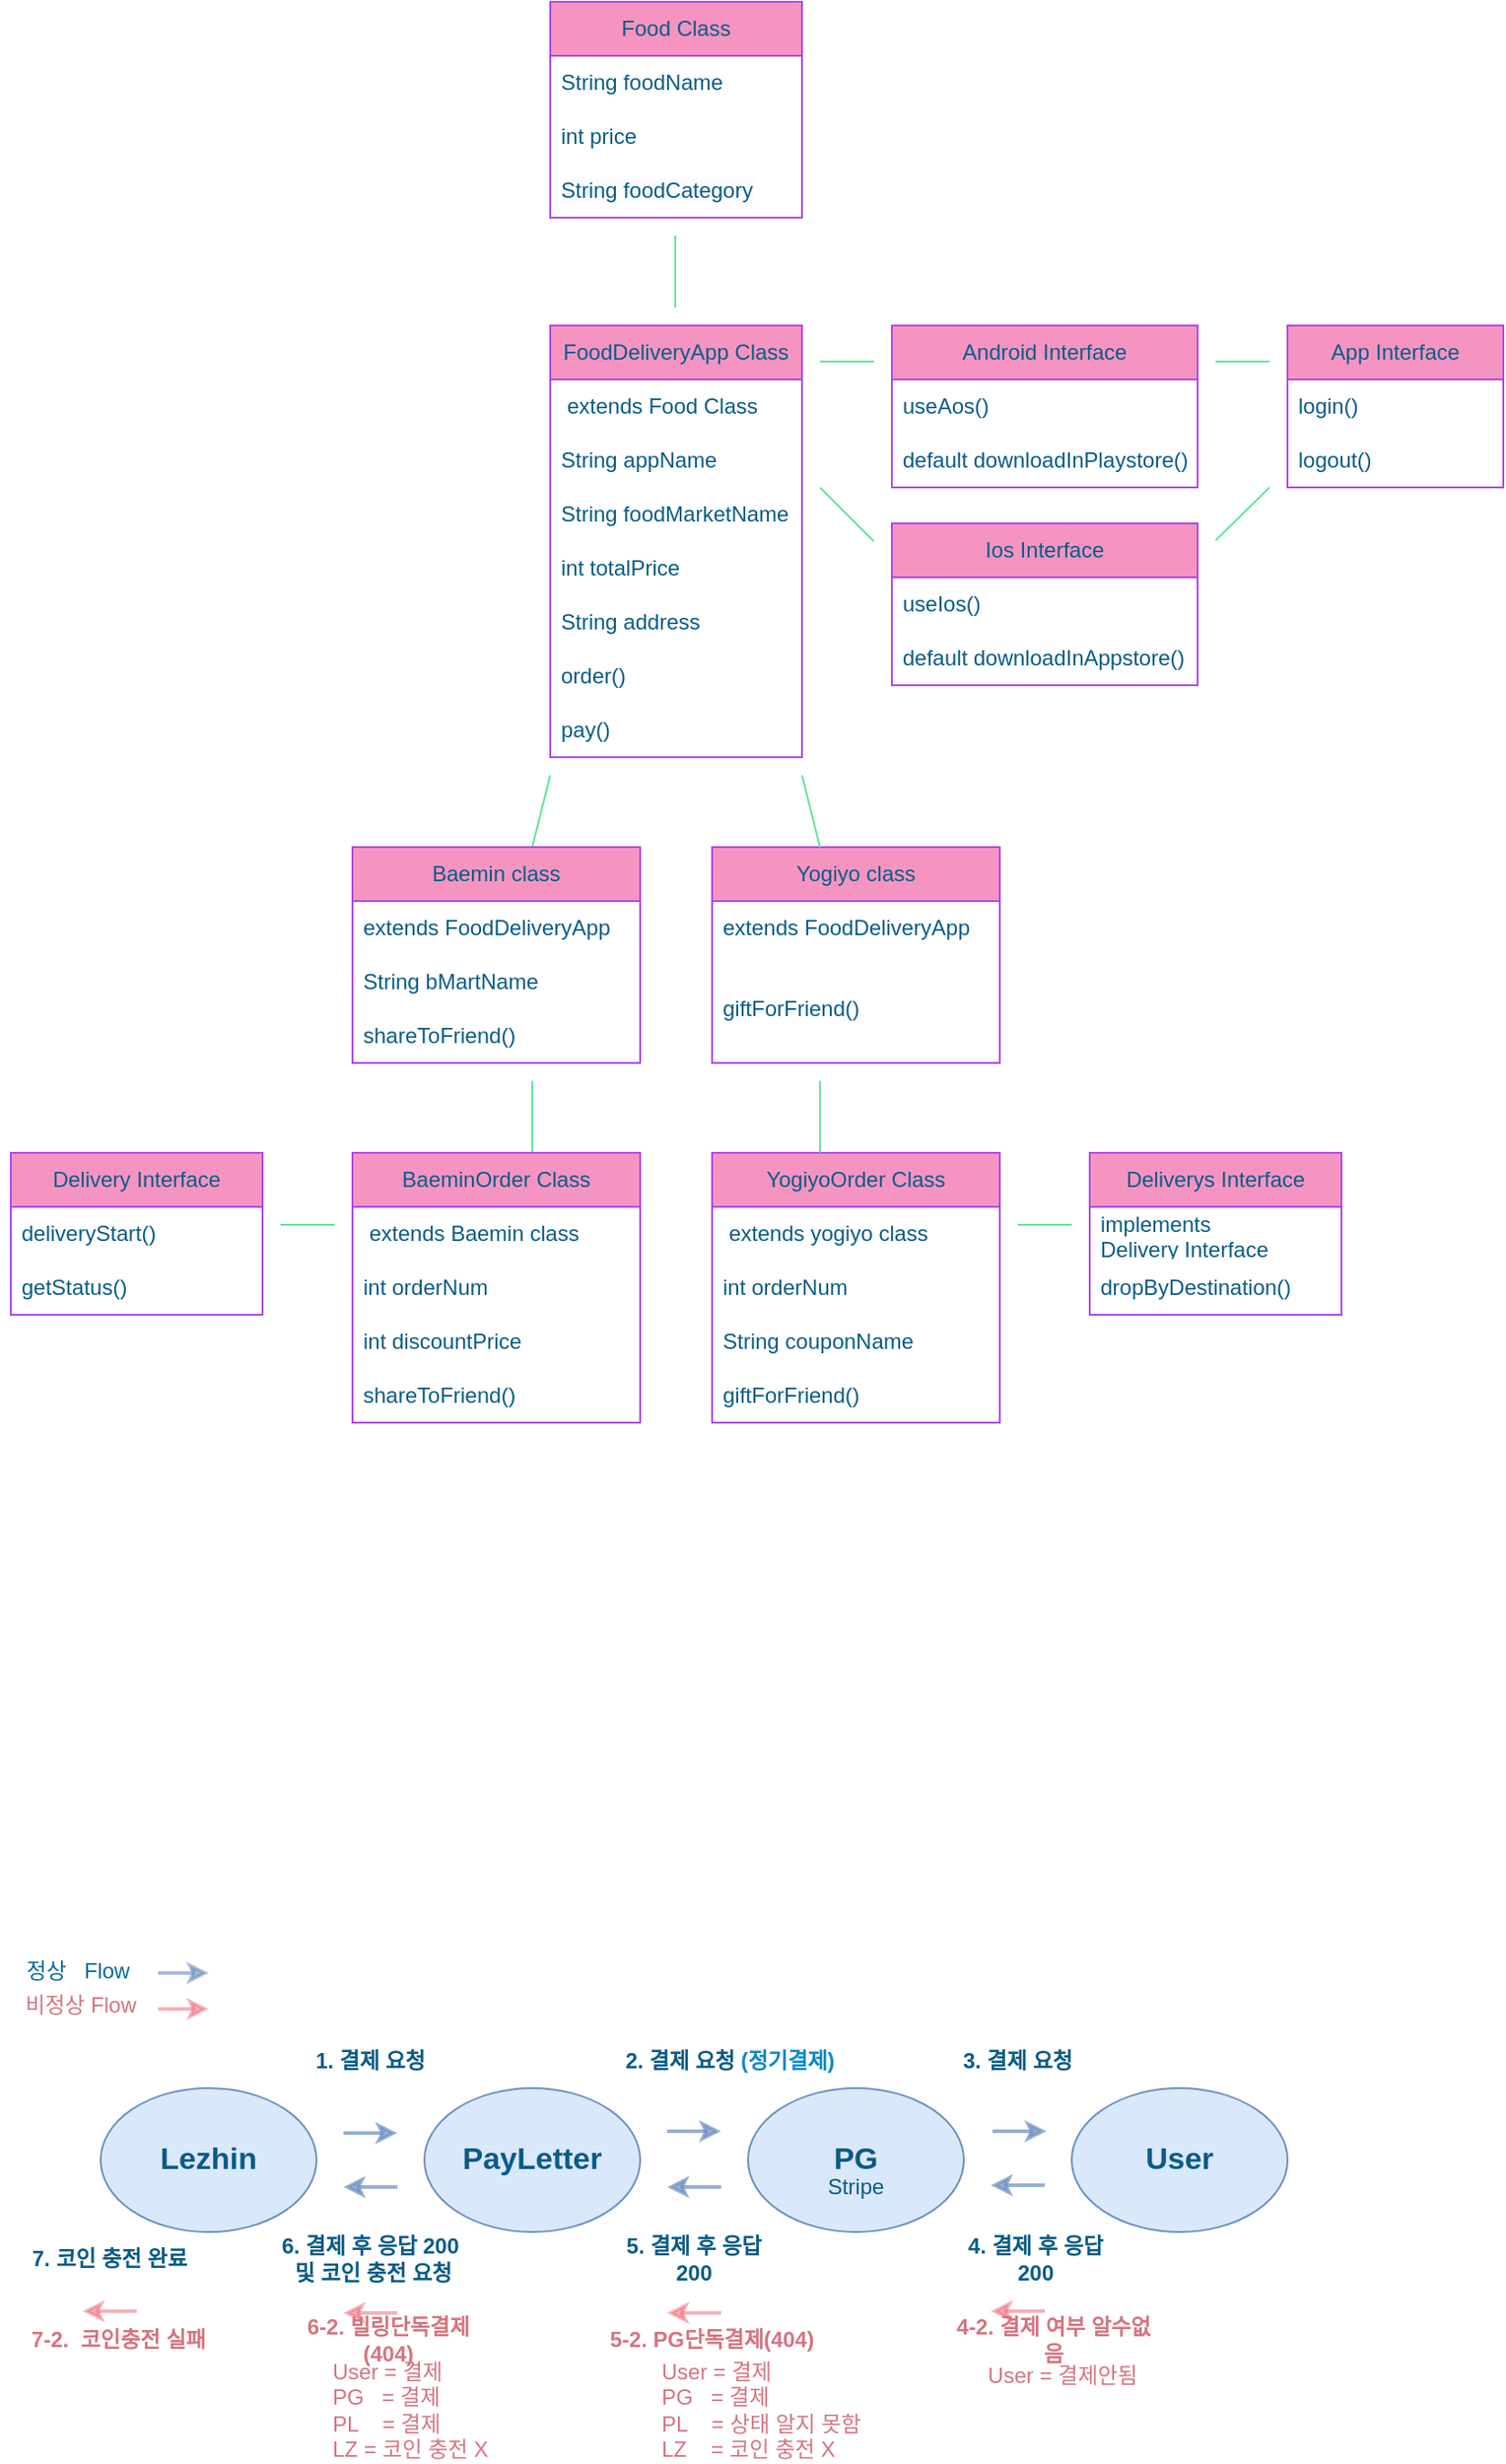 <mxfile version="21.0.2" type="github">
  <diagram name="Page-1" id="WScOeV2Ejhk9VykyoCVF">
    <mxGraphModel dx="683" dy="776" grid="1" gridSize="10" guides="1" tooltips="1" connect="1" arrows="1" fold="1" page="1" pageScale="1" pageWidth="850" pageHeight="1100" math="0" shadow="0">
      <root>
        <mxCell id="0" />
        <mxCell id="1" parent="0" />
        <mxCell id="rr9cB3aMACFyPu4Gy-Kd-2" value="FoodDeliveryApp Class" style="swimlane;fontStyle=0;childLayout=stackLayout;horizontal=1;startSize=30;horizontalStack=0;resizeParent=1;resizeParentMax=0;resizeLast=0;collapsible=1;marginBottom=0;whiteSpace=wrap;html=1;labelBackgroundColor=none;fillColor=#F694C1;strokeColor=#AF45ED;fontColor=#095C86;" parent="1" vertex="1">
          <mxGeometry x="310" y="230" width="140" height="240" as="geometry" />
        </mxCell>
        <mxCell id="joZzWSgwHfy0nrbN5NFJ-36" value="&lt;span style=&quot;white-space: pre;&quot;&gt;	extends Food Class&lt;/span&gt;" style="text;strokeColor=none;fillColor=none;align=left;verticalAlign=middle;spacingLeft=4;spacingRight=4;overflow=hidden;points=[[0,0.5],[1,0.5]];portConstraint=eastwest;rotatable=0;whiteSpace=wrap;html=1;labelBackgroundColor=none;fontColor=#095C86;" vertex="1" parent="rr9cB3aMACFyPu4Gy-Kd-2">
          <mxGeometry y="30" width="140" height="30" as="geometry" />
        </mxCell>
        <mxCell id="rr9cB3aMACFyPu4Gy-Kd-3" value="String appName" style="text;strokeColor=none;fillColor=none;align=left;verticalAlign=middle;spacingLeft=4;spacingRight=4;overflow=hidden;points=[[0,0.5],[1,0.5]];portConstraint=eastwest;rotatable=0;whiteSpace=wrap;html=1;labelBackgroundColor=none;fontColor=#095C86;" parent="rr9cB3aMACFyPu4Gy-Kd-2" vertex="1">
          <mxGeometry y="60" width="140" height="30" as="geometry" />
        </mxCell>
        <mxCell id="joZzWSgwHfy0nrbN5NFJ-45" value="String foodMarketName" style="text;strokeColor=none;fillColor=none;align=left;verticalAlign=middle;spacingLeft=4;spacingRight=4;overflow=hidden;points=[[0,0.5],[1,0.5]];portConstraint=eastwest;rotatable=0;whiteSpace=wrap;html=1;labelBackgroundColor=none;fontColor=#095C86;" vertex="1" parent="rr9cB3aMACFyPu4Gy-Kd-2">
          <mxGeometry y="90" width="140" height="30" as="geometry" />
        </mxCell>
        <mxCell id="joZzWSgwHfy0nrbN5NFJ-24" value="int totalPrice" style="text;strokeColor=none;fillColor=none;align=left;verticalAlign=middle;spacingLeft=4;spacingRight=4;overflow=hidden;points=[[0,0.5],[1,0.5]];portConstraint=eastwest;rotatable=0;whiteSpace=wrap;html=1;labelBackgroundColor=none;fontColor=#095C86;" vertex="1" parent="rr9cB3aMACFyPu4Gy-Kd-2">
          <mxGeometry y="120" width="140" height="30" as="geometry" />
        </mxCell>
        <mxCell id="joZzWSgwHfy0nrbN5NFJ-48" value="String address" style="text;strokeColor=none;fillColor=none;align=left;verticalAlign=middle;spacingLeft=4;spacingRight=4;overflow=hidden;points=[[0,0.5],[1,0.5]];portConstraint=eastwest;rotatable=0;whiteSpace=wrap;html=1;labelBackgroundColor=none;fontColor=#095C86;" vertex="1" parent="rr9cB3aMACFyPu4Gy-Kd-2">
          <mxGeometry y="150" width="140" height="30" as="geometry" />
        </mxCell>
        <mxCell id="rr9cB3aMACFyPu4Gy-Kd-7" value="order()" style="text;strokeColor=none;fillColor=none;align=left;verticalAlign=middle;spacingLeft=4;spacingRight=4;overflow=hidden;points=[[0,0.5],[1,0.5]];portConstraint=eastwest;rotatable=0;whiteSpace=wrap;html=1;labelBackgroundColor=none;fontColor=#095C86;" parent="rr9cB3aMACFyPu4Gy-Kd-2" vertex="1">
          <mxGeometry y="180" width="140" height="30" as="geometry" />
        </mxCell>
        <mxCell id="joZzWSgwHfy0nrbN5NFJ-23" value="pay()" style="text;strokeColor=none;fillColor=none;align=left;verticalAlign=middle;spacingLeft=4;spacingRight=4;overflow=hidden;points=[[0,0.5],[1,0.5]];portConstraint=eastwest;rotatable=0;whiteSpace=wrap;html=1;labelBackgroundColor=none;fontColor=#095C86;" vertex="1" parent="rr9cB3aMACFyPu4Gy-Kd-2">
          <mxGeometry y="210" width="140" height="30" as="geometry" />
        </mxCell>
        <mxCell id="rr9cB3aMACFyPu4Gy-Kd-20" value="" style="endArrow=none;html=1;rounded=0;labelBackgroundColor=none;strokeColor=#60E696;fontColor=default;" parent="1" edge="1">
          <mxGeometry width="50" height="50" relative="1" as="geometry">
            <mxPoint x="680" y="250" as="sourcePoint" />
            <mxPoint x="710" y="250" as="targetPoint" />
          </mxGeometry>
        </mxCell>
        <mxCell id="rr9cB3aMACFyPu4Gy-Kd-21" value="App Interface" style="swimlane;fontStyle=0;childLayout=stackLayout;horizontal=1;startSize=30;horizontalStack=0;resizeParent=1;resizeParentMax=0;resizeLast=0;collapsible=1;marginBottom=0;whiteSpace=wrap;html=1;labelBackgroundColor=none;fillColor=#F694C1;strokeColor=#AF45ED;fontColor=#095C86;" parent="1" vertex="1">
          <mxGeometry x="720" y="230" width="120" height="90" as="geometry" />
        </mxCell>
        <mxCell id="joZzWSgwHfy0nrbN5NFJ-18" value="login()" style="text;strokeColor=none;fillColor=none;align=left;verticalAlign=middle;spacingLeft=4;spacingRight=4;overflow=hidden;points=[[0,0.5],[1,0.5]];portConstraint=eastwest;rotatable=0;whiteSpace=wrap;html=1;labelBackgroundColor=none;fontColor=#095C86;" vertex="1" parent="rr9cB3aMACFyPu4Gy-Kd-21">
          <mxGeometry y="30" width="120" height="30" as="geometry" />
        </mxCell>
        <mxCell id="joZzWSgwHfy0nrbN5NFJ-17" value="logout()" style="text;strokeColor=none;fillColor=none;align=left;verticalAlign=middle;spacingLeft=4;spacingRight=4;overflow=hidden;points=[[0,0.5],[1,0.5]];portConstraint=eastwest;rotatable=0;whiteSpace=wrap;html=1;labelBackgroundColor=none;fontColor=#095C86;" vertex="1" parent="rr9cB3aMACFyPu4Gy-Kd-21">
          <mxGeometry y="60" width="120" height="30" as="geometry" />
        </mxCell>
        <mxCell id="rr9cB3aMACFyPu4Gy-Kd-24" value="" style="endArrow=none;html=1;rounded=0;labelBackgroundColor=none;strokeColor=#60E696;fontColor=default;" parent="1" edge="1">
          <mxGeometry width="50" height="50" relative="1" as="geometry">
            <mxPoint x="570" y="730" as="sourcePoint" />
            <mxPoint x="600" y="730" as="targetPoint" />
          </mxGeometry>
        </mxCell>
        <mxCell id="rr9cB3aMACFyPu4Gy-Kd-38" value="" style="endArrow=none;html=1;rounded=0;startArrow=none;labelBackgroundColor=none;strokeColor=#60E696;fontColor=default;" parent="1" source="rr9cB3aMACFyPu4Gy-Kd-39" edge="1">
          <mxGeometry width="50" height="50" relative="1" as="geometry">
            <mxPoint x="310" y="650" as="sourcePoint" />
            <mxPoint x="270" y="690" as="targetPoint" />
          </mxGeometry>
        </mxCell>
        <mxCell id="rr9cB3aMACFyPu4Gy-Kd-50" value="" style="endArrow=none;html=1;rounded=0;labelBackgroundColor=none;strokeColor=#60E696;fontColor=default;" parent="1" edge="1">
          <mxGeometry width="50" height="50" relative="1" as="geometry">
            <mxPoint x="300" y="650" as="sourcePoint" />
            <mxPoint x="300" y="690" as="targetPoint" />
          </mxGeometry>
        </mxCell>
        <mxCell id="rr9cB3aMACFyPu4Gy-Kd-39" value="BaeminOrder Class" style="swimlane;fontStyle=0;childLayout=stackLayout;horizontal=1;startSize=30;horizontalStack=0;resizeParent=1;resizeParentMax=0;resizeLast=0;collapsible=1;marginBottom=0;whiteSpace=wrap;html=1;labelBackgroundColor=none;fillColor=#F694C1;strokeColor=#AF45ED;fontColor=#095C86;" parent="1" vertex="1">
          <mxGeometry x="200" y="690" width="160" height="150" as="geometry" />
        </mxCell>
        <mxCell id="rr9cB3aMACFyPu4Gy-Kd-40" value="&lt;span style=&quot;&quot;&gt;	&lt;span style=&quot;&quot;&gt;&lt;span style=&quot;white-space: pre;&quot;&gt;	&lt;/span&gt;extends Baemin class&lt;/span&gt;&lt;/span&gt;" style="text;strokeColor=none;fillColor=none;align=left;verticalAlign=middle;spacingLeft=4;spacingRight=4;overflow=hidden;points=[[0,0.5],[1,0.5]];portConstraint=eastwest;rotatable=0;whiteSpace=wrap;html=1;labelBackgroundColor=none;fontColor=#095C86;" parent="rr9cB3aMACFyPu4Gy-Kd-39" vertex="1">
          <mxGeometry y="30" width="160" height="30" as="geometry" />
        </mxCell>
        <mxCell id="joZzWSgwHfy0nrbN5NFJ-73" value="int orderNum" style="text;strokeColor=none;fillColor=none;align=left;verticalAlign=middle;spacingLeft=4;spacingRight=4;overflow=hidden;points=[[0,0.5],[1,0.5]];portConstraint=eastwest;rotatable=0;whiteSpace=wrap;html=1;labelBackgroundColor=none;fontColor=#095C86;" vertex="1" parent="rr9cB3aMACFyPu4Gy-Kd-39">
          <mxGeometry y="60" width="160" height="30" as="geometry" />
        </mxCell>
        <mxCell id="joZzWSgwHfy0nrbN5NFJ-46" value="int discountPrice" style="text;strokeColor=none;fillColor=none;align=left;verticalAlign=middle;spacingLeft=4;spacingRight=4;overflow=hidden;points=[[0,0.5],[1,0.5]];portConstraint=eastwest;rotatable=0;whiteSpace=wrap;html=1;labelBackgroundColor=none;fontColor=#095C86;" vertex="1" parent="rr9cB3aMACFyPu4Gy-Kd-39">
          <mxGeometry y="90" width="160" height="30" as="geometry" />
        </mxCell>
        <mxCell id="rr9cB3aMACFyPu4Gy-Kd-43" value="shareToFriend()" style="text;strokeColor=none;fillColor=none;align=left;verticalAlign=middle;spacingLeft=4;spacingRight=4;overflow=hidden;points=[[0,0.5],[1,0.5]];portConstraint=eastwest;rotatable=0;whiteSpace=wrap;html=1;labelBackgroundColor=none;fontColor=#095C86;" parent="rr9cB3aMACFyPu4Gy-Kd-39" vertex="1">
          <mxGeometry y="120" width="160" height="30" as="geometry" />
        </mxCell>
        <mxCell id="joZzWSgwHfy0nrbN5NFJ-1" value="Delivery Interface" style="swimlane;fontStyle=0;childLayout=stackLayout;horizontal=1;startSize=30;horizontalStack=0;resizeParent=1;resizeParentMax=0;resizeLast=0;collapsible=1;marginBottom=0;whiteSpace=wrap;html=1;labelBackgroundColor=none;fillColor=#F694C1;strokeColor=#AF45ED;fontColor=#095C86;" vertex="1" parent="1">
          <mxGeometry x="10" y="690" width="140" height="90" as="geometry" />
        </mxCell>
        <mxCell id="joZzWSgwHfy0nrbN5NFJ-49" value="deliveryStart()" style="text;strokeColor=none;fillColor=none;align=left;verticalAlign=middle;spacingLeft=4;spacingRight=4;overflow=hidden;points=[[0,0.5],[1,0.5]];portConstraint=eastwest;rotatable=0;whiteSpace=wrap;html=1;labelBackgroundColor=none;fontColor=#095C86;" vertex="1" parent="joZzWSgwHfy0nrbN5NFJ-1">
          <mxGeometry y="30" width="140" height="30" as="geometry" />
        </mxCell>
        <mxCell id="joZzWSgwHfy0nrbN5NFJ-5" value="getStatus()" style="text;strokeColor=none;fillColor=none;align=left;verticalAlign=middle;spacingLeft=4;spacingRight=4;overflow=hidden;points=[[0,0.5],[1,0.5]];portConstraint=eastwest;rotatable=0;whiteSpace=wrap;html=1;labelBackgroundColor=none;fontColor=#095C86;" vertex="1" parent="joZzWSgwHfy0nrbN5NFJ-1">
          <mxGeometry y="60" width="140" height="30" as="geometry" />
        </mxCell>
        <mxCell id="joZzWSgwHfy0nrbN5NFJ-7" value="Android Interface" style="swimlane;fontStyle=0;childLayout=stackLayout;horizontal=1;startSize=30;horizontalStack=0;resizeParent=1;resizeParentMax=0;resizeLast=0;collapsible=1;marginBottom=0;whiteSpace=wrap;html=1;labelBackgroundColor=none;fillColor=#F694C1;strokeColor=#AF45ED;fontColor=#095C86;" vertex="1" parent="1">
          <mxGeometry x="500" y="230" width="170" height="90" as="geometry" />
        </mxCell>
        <mxCell id="joZzWSgwHfy0nrbN5NFJ-8" value="useAos()" style="text;strokeColor=none;fillColor=none;align=left;verticalAlign=middle;spacingLeft=4;spacingRight=4;overflow=hidden;points=[[0,0.5],[1,0.5]];portConstraint=eastwest;rotatable=0;whiteSpace=wrap;html=1;labelBackgroundColor=none;fontColor=#095C86;" vertex="1" parent="joZzWSgwHfy0nrbN5NFJ-7">
          <mxGeometry y="30" width="170" height="30" as="geometry" />
        </mxCell>
        <mxCell id="joZzWSgwHfy0nrbN5NFJ-9" value="default downloadInPlaystore()" style="text;strokeColor=none;fillColor=none;align=left;verticalAlign=middle;spacingLeft=4;spacingRight=4;overflow=hidden;points=[[0,0.5],[1,0.5]];portConstraint=eastwest;rotatable=0;whiteSpace=wrap;html=1;labelBackgroundColor=none;fontColor=#095C86;" vertex="1" parent="joZzWSgwHfy0nrbN5NFJ-7">
          <mxGeometry y="60" width="170" height="30" as="geometry" />
        </mxCell>
        <mxCell id="joZzWSgwHfy0nrbN5NFJ-10" value="" style="endArrow=none;html=1;rounded=0;labelBackgroundColor=none;strokeColor=#60E696;fontColor=default;" edge="1" parent="1">
          <mxGeometry width="50" height="50" relative="1" as="geometry">
            <mxPoint x="460" y="250" as="sourcePoint" />
            <mxPoint x="490" y="250" as="targetPoint" />
          </mxGeometry>
        </mxCell>
        <mxCell id="joZzWSgwHfy0nrbN5NFJ-11" value="Ios Interface" style="swimlane;fontStyle=0;childLayout=stackLayout;horizontal=1;startSize=30;horizontalStack=0;resizeParent=1;resizeParentMax=0;resizeLast=0;collapsible=1;marginBottom=0;whiteSpace=wrap;html=1;labelBackgroundColor=none;fillColor=#F694C1;strokeColor=#AF45ED;fontColor=#095C86;" vertex="1" parent="1">
          <mxGeometry x="500" y="340" width="170" height="90" as="geometry" />
        </mxCell>
        <mxCell id="joZzWSgwHfy0nrbN5NFJ-12" value="useIos()" style="text;strokeColor=none;fillColor=none;align=left;verticalAlign=middle;spacingLeft=4;spacingRight=4;overflow=hidden;points=[[0,0.5],[1,0.5]];portConstraint=eastwest;rotatable=0;whiteSpace=wrap;html=1;labelBackgroundColor=none;fontColor=#095C86;" vertex="1" parent="joZzWSgwHfy0nrbN5NFJ-11">
          <mxGeometry y="30" width="170" height="30" as="geometry" />
        </mxCell>
        <mxCell id="joZzWSgwHfy0nrbN5NFJ-13" value="default downloadInAppstore()" style="text;strokeColor=none;fillColor=none;align=left;verticalAlign=middle;spacingLeft=4;spacingRight=4;overflow=hidden;points=[[0,0.5],[1,0.5]];portConstraint=eastwest;rotatable=0;whiteSpace=wrap;html=1;labelBackgroundColor=none;fontColor=#095C86;" vertex="1" parent="joZzWSgwHfy0nrbN5NFJ-11">
          <mxGeometry y="60" width="170" height="30" as="geometry" />
        </mxCell>
        <mxCell id="joZzWSgwHfy0nrbN5NFJ-16" value="" style="endArrow=none;html=1;rounded=0;labelBackgroundColor=none;strokeColor=#60E696;fontColor=default;" edge="1" parent="1">
          <mxGeometry width="50" height="50" relative="1" as="geometry">
            <mxPoint x="460" y="320" as="sourcePoint" />
            <mxPoint x="490" y="350" as="targetPoint" />
          </mxGeometry>
        </mxCell>
        <mxCell id="joZzWSgwHfy0nrbN5NFJ-25" value="Food Class" style="swimlane;fontStyle=0;childLayout=stackLayout;horizontal=1;startSize=30;horizontalStack=0;resizeParent=1;resizeParentMax=0;resizeLast=0;collapsible=1;marginBottom=0;whiteSpace=wrap;html=1;labelBackgroundColor=none;fillColor=#F694C1;strokeColor=#AF45ED;fontColor=#095C86;" vertex="1" parent="1">
          <mxGeometry x="310" y="50" width="140" height="120" as="geometry" />
        </mxCell>
        <mxCell id="joZzWSgwHfy0nrbN5NFJ-26" value="String foodName" style="text;strokeColor=none;fillColor=none;align=left;verticalAlign=middle;spacingLeft=4;spacingRight=4;overflow=hidden;points=[[0,0.5],[1,0.5]];portConstraint=eastwest;rotatable=0;whiteSpace=wrap;html=1;labelBackgroundColor=none;fontColor=#095C86;" vertex="1" parent="joZzWSgwHfy0nrbN5NFJ-25">
          <mxGeometry y="30" width="140" height="30" as="geometry" />
        </mxCell>
        <mxCell id="joZzWSgwHfy0nrbN5NFJ-28" value="int price" style="text;strokeColor=none;fillColor=none;align=left;verticalAlign=middle;spacingLeft=4;spacingRight=4;overflow=hidden;points=[[0,0.5],[1,0.5]];portConstraint=eastwest;rotatable=0;whiteSpace=wrap;html=1;labelBackgroundColor=none;fontColor=#095C86;" vertex="1" parent="joZzWSgwHfy0nrbN5NFJ-25">
          <mxGeometry y="60" width="140" height="30" as="geometry" />
        </mxCell>
        <mxCell id="joZzWSgwHfy0nrbN5NFJ-32" value="&lt;span style=&quot;caret-color: rgb(9, 92, 134); color: rgb(9, 92, 134); font-family: Helvetica; font-size: 12px; font-style: normal; font-variant-caps: normal; font-weight: 400; letter-spacing: normal; text-align: left; text-indent: 0px; text-transform: none; word-spacing: 0px; -webkit-text-stroke-width: 0px; background-color: rgb(251, 251, 251); text-decoration: none; float: none; display: inline !important;&quot;&gt;String foodCategory&lt;br&gt;&lt;/span&gt;" style="text;strokeColor=none;fillColor=none;align=left;verticalAlign=middle;spacingLeft=4;spacingRight=4;overflow=hidden;points=[[0,0.5],[1,0.5]];portConstraint=eastwest;rotatable=0;whiteSpace=wrap;html=1;labelBackgroundColor=none;fontColor=#095C86;" vertex="1" parent="joZzWSgwHfy0nrbN5NFJ-25">
          <mxGeometry y="90" width="140" height="30" as="geometry" />
        </mxCell>
        <mxCell id="joZzWSgwHfy0nrbN5NFJ-34" value="" style="endArrow=none;html=1;rounded=0;labelBackgroundColor=none;strokeColor=#60E696;fontColor=default;" edge="1" parent="1">
          <mxGeometry width="50" height="50" relative="1" as="geometry">
            <mxPoint x="379.5" y="180" as="sourcePoint" />
            <mxPoint x="379.5" y="220" as="targetPoint" />
          </mxGeometry>
        </mxCell>
        <mxCell id="joZzWSgwHfy0nrbN5NFJ-38" value="YogiyoOrder Class" style="swimlane;fontStyle=0;childLayout=stackLayout;horizontal=1;startSize=30;horizontalStack=0;resizeParent=1;resizeParentMax=0;resizeLast=0;collapsible=1;marginBottom=0;whiteSpace=wrap;html=1;labelBackgroundColor=none;fillColor=#F694C1;strokeColor=#AF45ED;fontColor=#095C86;" vertex="1" parent="1">
          <mxGeometry x="400" y="690" width="160" height="150" as="geometry" />
        </mxCell>
        <mxCell id="joZzWSgwHfy0nrbN5NFJ-39" value="&lt;span style=&quot;&quot;&gt;	&lt;span style=&quot;&quot;&gt;&lt;span style=&quot;white-space: pre;&quot;&gt;	&lt;/span&gt;extends yogiyo class&lt;/span&gt;&lt;/span&gt;" style="text;strokeColor=none;fillColor=none;align=left;verticalAlign=middle;spacingLeft=4;spacingRight=4;overflow=hidden;points=[[0,0.5],[1,0.5]];portConstraint=eastwest;rotatable=0;whiteSpace=wrap;html=1;labelBackgroundColor=none;fontColor=#095C86;" vertex="1" parent="joZzWSgwHfy0nrbN5NFJ-38">
          <mxGeometry y="30" width="160" height="30" as="geometry" />
        </mxCell>
        <mxCell id="joZzWSgwHfy0nrbN5NFJ-72" value="int orderNum" style="text;strokeColor=none;fillColor=none;align=left;verticalAlign=middle;spacingLeft=4;spacingRight=4;overflow=hidden;points=[[0,0.5],[1,0.5]];portConstraint=eastwest;rotatable=0;whiteSpace=wrap;html=1;labelBackgroundColor=none;fontColor=#095C86;" vertex="1" parent="joZzWSgwHfy0nrbN5NFJ-38">
          <mxGeometry y="60" width="160" height="30" as="geometry" />
        </mxCell>
        <mxCell id="joZzWSgwHfy0nrbN5NFJ-40" value="String couponName" style="text;strokeColor=none;fillColor=none;align=left;verticalAlign=middle;spacingLeft=4;spacingRight=4;overflow=hidden;points=[[0,0.5],[1,0.5]];portConstraint=eastwest;rotatable=0;whiteSpace=wrap;html=1;labelBackgroundColor=none;fontColor=#095C86;" vertex="1" parent="joZzWSgwHfy0nrbN5NFJ-38">
          <mxGeometry y="90" width="160" height="30" as="geometry" />
        </mxCell>
        <mxCell id="joZzWSgwHfy0nrbN5NFJ-41" value="giftForFriend()" style="text;strokeColor=none;fillColor=none;align=left;verticalAlign=middle;spacingLeft=4;spacingRight=4;overflow=hidden;points=[[0,0.5],[1,0.5]];portConstraint=eastwest;rotatable=0;whiteSpace=wrap;html=1;labelBackgroundColor=none;fontColor=#095C86;" vertex="1" parent="joZzWSgwHfy0nrbN5NFJ-38">
          <mxGeometry y="120" width="160" height="30" as="geometry" />
        </mxCell>
        <mxCell id="joZzWSgwHfy0nrbN5NFJ-42" value="" style="endArrow=none;html=1;rounded=0;labelBackgroundColor=none;strokeColor=#60E696;fontColor=default;" edge="1" parent="1">
          <mxGeometry width="50" height="50" relative="1" as="geometry">
            <mxPoint x="460" y="650" as="sourcePoint" />
            <mxPoint x="460" y="690" as="targetPoint" />
          </mxGeometry>
        </mxCell>
        <mxCell id="joZzWSgwHfy0nrbN5NFJ-47" value="" style="endArrow=none;html=1;rounded=0;labelBackgroundColor=none;strokeColor=#60E696;fontColor=default;" edge="1" parent="1">
          <mxGeometry width="50" height="50" relative="1" as="geometry">
            <mxPoint x="160" y="730" as="sourcePoint" />
            <mxPoint x="190" y="730" as="targetPoint" />
            <Array as="points">
              <mxPoint x="190" y="730" />
            </Array>
          </mxGeometry>
        </mxCell>
        <mxCell id="joZzWSgwHfy0nrbN5NFJ-51" value="Deliverys Interface" style="swimlane;fontStyle=0;childLayout=stackLayout;horizontal=1;startSize=30;horizontalStack=0;resizeParent=1;resizeParentMax=0;resizeLast=0;collapsible=1;marginBottom=0;whiteSpace=wrap;html=1;labelBackgroundColor=none;fillColor=#F694C1;strokeColor=#AF45ED;fontColor=#095C86;" vertex="1" parent="1">
          <mxGeometry x="610" y="690" width="140" height="90" as="geometry" />
        </mxCell>
        <mxCell id="joZzWSgwHfy0nrbN5NFJ-54" value="implements&amp;nbsp;&lt;br&gt;Delivery Interface" style="text;strokeColor=none;fillColor=none;align=left;verticalAlign=middle;spacingLeft=4;spacingRight=4;overflow=hidden;points=[[0,0.5],[1,0.5]];portConstraint=eastwest;rotatable=0;whiteSpace=wrap;html=1;labelBackgroundColor=none;fontColor=#095C86;" vertex="1" parent="joZzWSgwHfy0nrbN5NFJ-51">
          <mxGeometry y="30" width="140" height="30" as="geometry" />
        </mxCell>
        <mxCell id="joZzWSgwHfy0nrbN5NFJ-55" value="dropByDestination()" style="text;strokeColor=none;fillColor=none;align=left;verticalAlign=middle;spacingLeft=4;spacingRight=4;overflow=hidden;points=[[0,0.5],[1,0.5]];portConstraint=eastwest;rotatable=0;whiteSpace=wrap;html=1;labelBackgroundColor=none;fontColor=#095C86;" vertex="1" parent="joZzWSgwHfy0nrbN5NFJ-51">
          <mxGeometry y="60" width="140" height="30" as="geometry" />
        </mxCell>
        <mxCell id="joZzWSgwHfy0nrbN5NFJ-56" value="" style="endArrow=none;html=1;rounded=0;labelBackgroundColor=none;strokeColor=#60E696;fontColor=default;" edge="1" parent="1">
          <mxGeometry width="50" height="50" relative="1" as="geometry">
            <mxPoint x="680" y="349.5" as="sourcePoint" />
            <mxPoint x="710" y="320" as="targetPoint" />
          </mxGeometry>
        </mxCell>
        <mxCell id="joZzWSgwHfy0nrbN5NFJ-57" value="" style="endArrow=none;html=1;rounded=0;startArrow=none;labelBackgroundColor=none;strokeColor=#60E696;fontColor=default;" edge="1" parent="1" source="joZzWSgwHfy0nrbN5NFJ-59">
          <mxGeometry width="50" height="50" relative="1" as="geometry">
            <mxPoint x="310" y="480" as="sourcePoint" />
            <mxPoint x="270" y="520" as="targetPoint" />
          </mxGeometry>
        </mxCell>
        <mxCell id="joZzWSgwHfy0nrbN5NFJ-58" value="" style="endArrow=none;html=1;rounded=0;labelBackgroundColor=none;strokeColor=#60E696;fontColor=default;" edge="1" parent="1">
          <mxGeometry width="50" height="50" relative="1" as="geometry">
            <mxPoint x="310" y="480" as="sourcePoint" />
            <mxPoint x="300" y="520" as="targetPoint" />
          </mxGeometry>
        </mxCell>
        <mxCell id="joZzWSgwHfy0nrbN5NFJ-59" value="Baemin class" style="swimlane;fontStyle=0;childLayout=stackLayout;horizontal=1;startSize=30;horizontalStack=0;resizeParent=1;resizeParentMax=0;resizeLast=0;collapsible=1;marginBottom=0;whiteSpace=wrap;html=1;labelBackgroundColor=none;fillColor=#F694C1;strokeColor=#AF45ED;fontColor=#095C86;" vertex="1" parent="1">
          <mxGeometry x="200" y="520" width="160" height="120" as="geometry" />
        </mxCell>
        <mxCell id="joZzWSgwHfy0nrbN5NFJ-60" value="&lt;span style=&quot;&quot;&gt;	&lt;span style=&quot;&quot;&gt;extends FoodDeliveryApp&lt;/span&gt;&lt;/span&gt;" style="text;strokeColor=none;fillColor=none;align=left;verticalAlign=middle;spacingLeft=4;spacingRight=4;overflow=hidden;points=[[0,0.5],[1,0.5]];portConstraint=eastwest;rotatable=0;whiteSpace=wrap;html=1;labelBackgroundColor=none;fontColor=#095C86;" vertex="1" parent="joZzWSgwHfy0nrbN5NFJ-59">
          <mxGeometry y="30" width="160" height="30" as="geometry" />
        </mxCell>
        <mxCell id="joZzWSgwHfy0nrbN5NFJ-61" value="String bMartName" style="text;strokeColor=none;fillColor=none;align=left;verticalAlign=middle;spacingLeft=4;spacingRight=4;overflow=hidden;points=[[0,0.5],[1,0.5]];portConstraint=eastwest;rotatable=0;whiteSpace=wrap;html=1;labelBackgroundColor=none;fontColor=#095C86;" vertex="1" parent="joZzWSgwHfy0nrbN5NFJ-59">
          <mxGeometry y="60" width="160" height="30" as="geometry" />
        </mxCell>
        <mxCell id="joZzWSgwHfy0nrbN5NFJ-71" value="shareToFriend()" style="text;strokeColor=none;fillColor=none;align=left;verticalAlign=middle;spacingLeft=4;spacingRight=4;overflow=hidden;points=[[0,0.5],[1,0.5]];portConstraint=eastwest;rotatable=0;whiteSpace=wrap;html=1;labelBackgroundColor=none;fontColor=#095C86;" vertex="1" parent="joZzWSgwHfy0nrbN5NFJ-59">
          <mxGeometry y="90" width="160" height="30" as="geometry" />
        </mxCell>
        <mxCell id="joZzWSgwHfy0nrbN5NFJ-64" value="Yogiyo class" style="swimlane;fontStyle=0;childLayout=stackLayout;horizontal=1;startSize=30;horizontalStack=0;resizeParent=1;resizeParentMax=0;resizeLast=0;collapsible=1;marginBottom=0;whiteSpace=wrap;html=1;labelBackgroundColor=none;fillColor=#F694C1;strokeColor=#AF45ED;fontColor=#095C86;" vertex="1" parent="1">
          <mxGeometry x="400" y="520" width="160" height="120" as="geometry" />
        </mxCell>
        <mxCell id="joZzWSgwHfy0nrbN5NFJ-65" value="&lt;span style=&quot;&quot;&gt;	&lt;span style=&quot;&quot;&gt;extends FoodDeliveryApp&lt;/span&gt;&lt;/span&gt;" style="text;strokeColor=none;fillColor=none;align=left;verticalAlign=middle;spacingLeft=4;spacingRight=4;overflow=hidden;points=[[0,0.5],[1,0.5]];portConstraint=eastwest;rotatable=0;whiteSpace=wrap;html=1;labelBackgroundColor=none;fontColor=#095C86;" vertex="1" parent="joZzWSgwHfy0nrbN5NFJ-64">
          <mxGeometry y="30" width="160" height="30" as="geometry" />
        </mxCell>
        <mxCell id="joZzWSgwHfy0nrbN5NFJ-67" value="giftForFriend()" style="text;strokeColor=none;fillColor=none;align=left;verticalAlign=middle;spacingLeft=4;spacingRight=4;overflow=hidden;points=[[0,0.5],[1,0.5]];portConstraint=eastwest;rotatable=0;whiteSpace=wrap;html=1;labelBackgroundColor=none;fontColor=#095C86;" vertex="1" parent="joZzWSgwHfy0nrbN5NFJ-64">
          <mxGeometry y="60" width="160" height="60" as="geometry" />
        </mxCell>
        <mxCell id="joZzWSgwHfy0nrbN5NFJ-68" value="" style="endArrow=none;html=1;rounded=0;labelBackgroundColor=none;strokeColor=#60E696;fontColor=default;" edge="1" parent="1">
          <mxGeometry width="50" height="50" relative="1" as="geometry">
            <mxPoint x="450" y="480" as="sourcePoint" />
            <mxPoint x="460" y="520" as="targetPoint" />
          </mxGeometry>
        </mxCell>
        <mxCell id="joZzWSgwHfy0nrbN5NFJ-74" value="" style="ellipse;whiteSpace=wrap;html=1;strokeColor=#6c8ebf;fillColor=#dae8fc;" vertex="1" parent="1">
          <mxGeometry x="60" y="1210" width="120" height="80" as="geometry" />
        </mxCell>
        <mxCell id="joZzWSgwHfy0nrbN5NFJ-75" value="" style="ellipse;whiteSpace=wrap;html=1;strokeColor=#6c8ebf;fillColor=#dae8fc;" vertex="1" parent="1">
          <mxGeometry x="240" y="1210" width="120" height="80" as="geometry" />
        </mxCell>
        <mxCell id="joZzWSgwHfy0nrbN5NFJ-76" value="" style="ellipse;whiteSpace=wrap;html=1;strokeColor=#6c8ebf;fillColor=#dae8fc;" vertex="1" parent="1">
          <mxGeometry x="420" y="1210" width="120" height="80" as="geometry" />
        </mxCell>
        <mxCell id="joZzWSgwHfy0nrbN5NFJ-77" value="" style="ellipse;whiteSpace=wrap;html=1;strokeColor=#6c8ebf;fillColor=#dae8fc;" vertex="1" parent="1">
          <mxGeometry x="600" y="1210" width="120" height="80" as="geometry" />
        </mxCell>
        <mxCell id="joZzWSgwHfy0nrbN5NFJ-85" value="" style="endArrow=classic;html=1;rounded=0;strokeColor=#6c8ebf;fontColor=#095C86;fillColor=#dae8fc;strokeWidth=2;opacity=70;" edge="1" parent="1">
          <mxGeometry width="50" height="50" relative="1" as="geometry">
            <mxPoint x="225" y="1265" as="sourcePoint" />
            <mxPoint x="195" y="1265" as="targetPoint" />
          </mxGeometry>
        </mxCell>
        <mxCell id="joZzWSgwHfy0nrbN5NFJ-86" value="&lt;b style=&quot;font-size: 17px;&quot;&gt;&lt;font style=&quot;font-size: 17px;&quot;&gt;Lezhin&lt;/font&gt;&lt;/b&gt;" style="text;html=1;strokeColor=none;fillColor=none;align=center;verticalAlign=middle;whiteSpace=wrap;rounded=0;fontColor=#095C86;fontSize=17;" vertex="1" parent="1">
          <mxGeometry x="90" y="1235" width="60" height="30" as="geometry" />
        </mxCell>
        <mxCell id="joZzWSgwHfy0nrbN5NFJ-87" value="&lt;b style=&quot;font-size: 17px;&quot;&gt;&lt;font style=&quot;font-size: 17px;&quot;&gt;PayLetter&lt;/font&gt;&lt;/b&gt;" style="text;html=1;strokeColor=none;fillColor=none;align=center;verticalAlign=middle;whiteSpace=wrap;rounded=0;fontColor=#095C86;fontSize=17;" vertex="1" parent="1">
          <mxGeometry x="270" y="1235" width="60" height="30" as="geometry" />
        </mxCell>
        <mxCell id="joZzWSgwHfy0nrbN5NFJ-88" value="&lt;b&gt;PG&lt;/b&gt;" style="text;html=1;strokeColor=none;fillColor=none;align=center;verticalAlign=middle;whiteSpace=wrap;rounded=0;fontColor=#095C86;fontSize=17;" vertex="1" parent="1">
          <mxGeometry x="450" y="1235" width="60" height="30" as="geometry" />
        </mxCell>
        <mxCell id="joZzWSgwHfy0nrbN5NFJ-89" value="Stripe" style="text;html=1;strokeColor=none;fillColor=none;align=center;verticalAlign=middle;whiteSpace=wrap;rounded=0;fontColor=#095C86;" vertex="1" parent="1">
          <mxGeometry x="450" y="1250" width="60" height="30" as="geometry" />
        </mxCell>
        <mxCell id="joZzWSgwHfy0nrbN5NFJ-90" value="&lt;b style=&quot;font-size: 17px;&quot;&gt;&lt;font style=&quot;font-size: 17px;&quot;&gt;User&lt;/font&gt;&lt;/b&gt;" style="text;html=1;strokeColor=none;fillColor=none;align=center;verticalAlign=middle;whiteSpace=wrap;rounded=0;fontColor=#095C86;fontSize=17;" vertex="1" parent="1">
          <mxGeometry x="630" y="1235" width="60" height="30" as="geometry" />
        </mxCell>
        <mxCell id="joZzWSgwHfy0nrbN5NFJ-91" value="1. 결제 요청" style="text;html=1;strokeColor=none;fillColor=none;align=center;verticalAlign=middle;whiteSpace=wrap;rounded=0;fontColor=#095C86;fontStyle=1" vertex="1" parent="1">
          <mxGeometry x="170" y="1180" width="80" height="30" as="geometry" />
        </mxCell>
        <mxCell id="joZzWSgwHfy0nrbN5NFJ-92" value="2. 결제 요청 &lt;font color=&quot;#0e8ac9&quot;&gt;(정기결제)&lt;/font&gt;" style="text;html=1;strokeColor=none;fillColor=none;align=center;verticalAlign=middle;whiteSpace=wrap;rounded=0;fontColor=#095C86;fontStyle=1" vertex="1" parent="1">
          <mxGeometry x="350" y="1180" width="120" height="30" as="geometry" />
        </mxCell>
        <mxCell id="joZzWSgwHfy0nrbN5NFJ-93" value="3. 결제 요청" style="text;html=1;strokeColor=none;fillColor=none;align=center;verticalAlign=middle;whiteSpace=wrap;rounded=0;fontColor=#095C86;fontStyle=1" vertex="1" parent="1">
          <mxGeometry x="530" y="1180" width="80" height="30" as="geometry" />
        </mxCell>
        <mxCell id="joZzWSgwHfy0nrbN5NFJ-94" value="4. 결제 후 응답 200" style="text;html=1;strokeColor=none;fillColor=none;align=center;verticalAlign=middle;whiteSpace=wrap;rounded=0;fontColor=#095C86;fontStyle=1" vertex="1" parent="1">
          <mxGeometry x="530" y="1290" width="100" height="30" as="geometry" />
        </mxCell>
        <mxCell id="joZzWSgwHfy0nrbN5NFJ-95" value="5. 결제 후 응답 200" style="text;html=1;strokeColor=none;fillColor=none;align=center;verticalAlign=middle;whiteSpace=wrap;rounded=0;fontColor=#095C86;fontStyle=1" vertex="1" parent="1">
          <mxGeometry x="340" y="1290" width="100" height="30" as="geometry" />
        </mxCell>
        <mxCell id="joZzWSgwHfy0nrbN5NFJ-96" value="6. 결제 후 응답 200&lt;br&gt;&amp;nbsp;및 코인 충전 요청" style="text;html=1;strokeColor=none;fillColor=none;align=center;verticalAlign=middle;whiteSpace=wrap;rounded=0;fontColor=#095C86;fontStyle=1" vertex="1" parent="1">
          <mxGeometry x="155" y="1290" width="110" height="30" as="geometry" />
        </mxCell>
        <mxCell id="joZzWSgwHfy0nrbN5NFJ-97" value="7.&amp;nbsp;코인 충전 완료" style="text;html=1;strokeColor=none;fillColor=none;align=center;verticalAlign=middle;whiteSpace=wrap;rounded=0;fontColor=#095C86;fontStyle=1" vertex="1" parent="1">
          <mxGeometry x="10" y="1290" width="110" height="30" as="geometry" />
        </mxCell>
        <mxCell id="joZzWSgwHfy0nrbN5NFJ-101" value="4-2. 결제 여부 알수없음" style="text;html=1;strokeColor=none;fillColor=none;align=center;verticalAlign=middle;whiteSpace=wrap;rounded=0;fontColor=#D47581;fontStyle=1" vertex="1" parent="1">
          <mxGeometry x="530" y="1335" width="120" height="30" as="geometry" />
        </mxCell>
        <mxCell id="joZzWSgwHfy0nrbN5NFJ-102" value="&lt;font color=&quot;#d47581&quot;&gt;User = 결제안됨&lt;/font&gt;" style="text;html=1;strokeColor=none;fillColor=none;align=center;verticalAlign=middle;whiteSpace=wrap;rounded=0;fontColor=#095C86;" vertex="1" parent="1">
          <mxGeometry x="550" y="1355" width="90" height="30" as="geometry" />
        </mxCell>
        <mxCell id="joZzWSgwHfy0nrbN5NFJ-104" value="5-2. PG단독결제(404)" style="text;html=1;strokeColor=none;fillColor=none;align=center;verticalAlign=middle;whiteSpace=wrap;rounded=0;fontColor=#D47581;fontStyle=1" vertex="1" parent="1">
          <mxGeometry x="340" y="1335" width="120" height="30" as="geometry" />
        </mxCell>
        <mxCell id="joZzWSgwHfy0nrbN5NFJ-105" value="&lt;font color=&quot;#d47581&quot;&gt;User = 결제&lt;br&gt;PG &amp;nbsp; = 결제&lt;br&gt;PL &amp;nbsp; &amp;nbsp;= 상태 알지 못함&lt;br&gt;LZ &amp;nbsp; &amp;nbsp;= 코인 충전 X&lt;br&gt;&lt;/font&gt;" style="text;html=1;strokeColor=none;fillColor=none;align=left;verticalAlign=middle;whiteSpace=wrap;rounded=0;fontColor=#095C86;" vertex="1" parent="1">
          <mxGeometry x="370" y="1374" width="130" height="30" as="geometry" />
        </mxCell>
        <mxCell id="joZzWSgwHfy0nrbN5NFJ-107" value="6-2. 빌링단독결제(404)" style="text;html=1;strokeColor=none;fillColor=none;align=center;verticalAlign=middle;whiteSpace=wrap;rounded=0;fontColor=#D47581;fontStyle=1" vertex="1" parent="1">
          <mxGeometry x="160" y="1335" width="120" height="30" as="geometry" />
        </mxCell>
        <mxCell id="joZzWSgwHfy0nrbN5NFJ-108" value="&lt;font color=&quot;#d47581&quot;&gt;User = 결제&lt;br&gt;PG &amp;nbsp; = 결제&lt;br&gt;PL &amp;nbsp; &amp;nbsp;= 결제&lt;br&gt;LZ = 코인 충전 X&lt;br&gt;&lt;/font&gt;" style="text;html=1;strokeColor=none;fillColor=none;align=left;verticalAlign=middle;whiteSpace=wrap;rounded=0;fontColor=#095C86;" vertex="1" parent="1">
          <mxGeometry x="187" y="1374" width="130" height="30" as="geometry" />
        </mxCell>
        <mxCell id="joZzWSgwHfy0nrbN5NFJ-110" value="7-2. &amp;nbsp;코인충전 실패" style="text;html=1;strokeColor=none;fillColor=none;align=center;verticalAlign=middle;whiteSpace=wrap;rounded=0;fontColor=#D47581;fontStyle=1" vertex="1" parent="1">
          <mxGeometry x="10" y="1335" width="120" height="30" as="geometry" />
        </mxCell>
        <mxCell id="joZzWSgwHfy0nrbN5NFJ-111" value="" style="endArrow=classic;html=1;rounded=0;strokeColor=#6c8ebf;fontColor=#095C86;fillColor=#dae8fc;strokeWidth=2;textOpacity=60;opacity=60;" edge="1" parent="1">
          <mxGeometry width="50" height="50" relative="1" as="geometry">
            <mxPoint x="92" y="1146" as="sourcePoint" />
            <mxPoint x="120" y="1146" as="targetPoint" />
          </mxGeometry>
        </mxCell>
        <mxCell id="joZzWSgwHfy0nrbN5NFJ-112" value="&lt;font color=&quot;#0b6999&quot;&gt;정상 &amp;nbsp; Flow&lt;/font&gt;" style="text;html=1;strokeColor=none;fillColor=none;align=center;verticalAlign=middle;whiteSpace=wrap;rounded=0;fontColor=#095C86;" vertex="1" parent="1">
          <mxGeometry x="5" y="1130" width="85" height="30" as="geometry" />
        </mxCell>
        <mxCell id="joZzWSgwHfy0nrbN5NFJ-113" value="&lt;font color=&quot;#d47581&quot;&gt;비정상 Flow&lt;/font&gt;" style="text;html=1;strokeColor=none;fillColor=none;align=center;verticalAlign=middle;whiteSpace=wrap;rounded=0;fontColor=#095C86;" vertex="1" parent="1">
          <mxGeometry x="4" y="1149" width="90" height="30" as="geometry" />
        </mxCell>
        <mxCell id="joZzWSgwHfy0nrbN5NFJ-115" value="" style="endArrow=classic;html=1;rounded=0;strokeColor=#F26376;fontColor=#F26376;fillColor=#dae8fc;strokeWidth=2;textOpacity=60;opacity=50;" edge="1" parent="1">
          <mxGeometry width="50" height="50" relative="1" as="geometry">
            <mxPoint x="92" y="1166" as="sourcePoint" />
            <mxPoint x="120" y="1166" as="targetPoint" />
          </mxGeometry>
        </mxCell>
        <mxCell id="joZzWSgwHfy0nrbN5NFJ-116" value="" style="endArrow=classic;html=1;rounded=0;strokeColor=#6c8ebf;fontColor=#095C86;fillColor=#dae8fc;strokeWidth=2;opacity=70;" edge="1" parent="1">
          <mxGeometry width="50" height="50" relative="1" as="geometry">
            <mxPoint x="405" y="1265" as="sourcePoint" />
            <mxPoint x="375" y="1265" as="targetPoint" />
          </mxGeometry>
        </mxCell>
        <mxCell id="joZzWSgwHfy0nrbN5NFJ-117" value="" style="endArrow=classic;html=1;rounded=0;strokeColor=#6c8ebf;fontColor=#095C86;fillColor=#dae8fc;strokeWidth=2;opacity=70;" edge="1" parent="1">
          <mxGeometry width="50" height="50" relative="1" as="geometry">
            <mxPoint x="585" y="1264" as="sourcePoint" />
            <mxPoint x="555" y="1264" as="targetPoint" />
          </mxGeometry>
        </mxCell>
        <mxCell id="joZzWSgwHfy0nrbN5NFJ-119" value="" style="endArrow=classic;html=1;rounded=0;strokeColor=#6c8ebf;fontColor=#095C86;fillColor=#dae8fc;strokeWidth=2;opacity=70;" edge="1" parent="1">
          <mxGeometry width="50" height="50" relative="1" as="geometry">
            <mxPoint x="195" y="1235" as="sourcePoint" />
            <mxPoint x="225" y="1235" as="targetPoint" />
          </mxGeometry>
        </mxCell>
        <mxCell id="joZzWSgwHfy0nrbN5NFJ-122" value="" style="endArrow=classic;html=1;rounded=0;strokeColor=#6c8ebf;fontColor=#095C86;fillColor=#dae8fc;strokeWidth=2;opacity=70;" edge="1" parent="1">
          <mxGeometry width="50" height="50" relative="1" as="geometry">
            <mxPoint x="375" y="1234" as="sourcePoint" />
            <mxPoint x="405" y="1234" as="targetPoint" />
          </mxGeometry>
        </mxCell>
        <mxCell id="joZzWSgwHfy0nrbN5NFJ-123" value="" style="endArrow=classic;html=1;rounded=0;strokeColor=#6c8ebf;fontColor=#095C86;fillColor=#dae8fc;strokeWidth=2;opacity=70;" edge="1" parent="1">
          <mxGeometry width="50" height="50" relative="1" as="geometry">
            <mxPoint x="556" y="1234" as="sourcePoint" />
            <mxPoint x="586" y="1234" as="targetPoint" />
          </mxGeometry>
        </mxCell>
        <mxCell id="joZzWSgwHfy0nrbN5NFJ-124" value="" style="endArrow=classic;html=1;rounded=0;strokeColor=#F26376;fontColor=#095C86;fillColor=#dae8fc;strokeWidth=2;opacity=50;" edge="1" parent="1">
          <mxGeometry width="50" height="50" relative="1" as="geometry">
            <mxPoint x="405" y="1335" as="sourcePoint" />
            <mxPoint x="375" y="1335" as="targetPoint" />
          </mxGeometry>
        </mxCell>
        <mxCell id="joZzWSgwHfy0nrbN5NFJ-126" value="" style="endArrow=classic;html=1;rounded=0;strokeColor=#F26376;fontColor=#095C86;fillColor=#dae8fc;strokeWidth=2;opacity=50;" edge="1" parent="1">
          <mxGeometry width="50" height="50" relative="1" as="geometry">
            <mxPoint x="585" y="1334" as="sourcePoint" />
            <mxPoint x="555" y="1334" as="targetPoint" />
          </mxGeometry>
        </mxCell>
        <mxCell id="joZzWSgwHfy0nrbN5NFJ-127" value="" style="endArrow=classic;html=1;rounded=0;strokeColor=#F26376;fontColor=#095C86;fillColor=#dae8fc;strokeWidth=2;opacity=50;" edge="1" parent="1">
          <mxGeometry width="50" height="50" relative="1" as="geometry">
            <mxPoint x="225" y="1335" as="sourcePoint" />
            <mxPoint x="195" y="1335" as="targetPoint" />
          </mxGeometry>
        </mxCell>
        <mxCell id="joZzWSgwHfy0nrbN5NFJ-128" value="" style="endArrow=classic;html=1;rounded=0;strokeColor=#F26376;fontColor=#095C86;fillColor=#dae8fc;strokeWidth=2;opacity=50;" edge="1" parent="1">
          <mxGeometry width="50" height="50" relative="1" as="geometry">
            <mxPoint x="80" y="1334" as="sourcePoint" />
            <mxPoint x="50" y="1334" as="targetPoint" />
          </mxGeometry>
        </mxCell>
      </root>
    </mxGraphModel>
  </diagram>
</mxfile>

